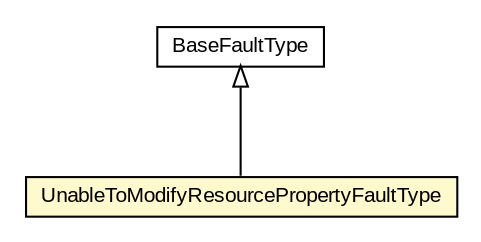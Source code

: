 #!/usr/local/bin/dot
#
# Class diagram 
# Generated by UMLGraph version R5_6-24-gf6e263 (http://www.umlgraph.org/)
#

digraph G {
	edge [fontname="arial",fontsize=10,labelfontname="arial",labelfontsize=10];
	node [fontname="arial",fontsize=10,shape=plaintext];
	nodesep=0.25;
	ranksep=0.5;
	// org.oasis_open.docs.wsrf.bf_2.BaseFaultType
	c1185228 [label=<<table title="org.oasis_open.docs.wsrf.bf_2.BaseFaultType" border="0" cellborder="1" cellspacing="0" cellpadding="2" port="p" href="../bf_2/BaseFaultType.html">
		<tr><td><table border="0" cellspacing="0" cellpadding="1">
<tr><td align="center" balign="center"> BaseFaultType </td></tr>
		</table></td></tr>
		</table>>, URL="../bf_2/BaseFaultType.html", fontname="arial", fontcolor="black", fontsize=10.0];
	// org.oasis_open.docs.wsrf.rp_2.UnableToModifyResourcePropertyFaultType
	c1185846 [label=<<table title="org.oasis_open.docs.wsrf.rp_2.UnableToModifyResourcePropertyFaultType" border="0" cellborder="1" cellspacing="0" cellpadding="2" port="p" bgcolor="lemonChiffon" href="./UnableToModifyResourcePropertyFaultType.html">
		<tr><td><table border="0" cellspacing="0" cellpadding="1">
<tr><td align="center" balign="center"> UnableToModifyResourcePropertyFaultType </td></tr>
		</table></td></tr>
		</table>>, URL="./UnableToModifyResourcePropertyFaultType.html", fontname="arial", fontcolor="black", fontsize=10.0];
	//org.oasis_open.docs.wsrf.rp_2.UnableToModifyResourcePropertyFaultType extends org.oasis_open.docs.wsrf.bf_2.BaseFaultType
	c1185228:p -> c1185846:p [dir=back,arrowtail=empty];
}


